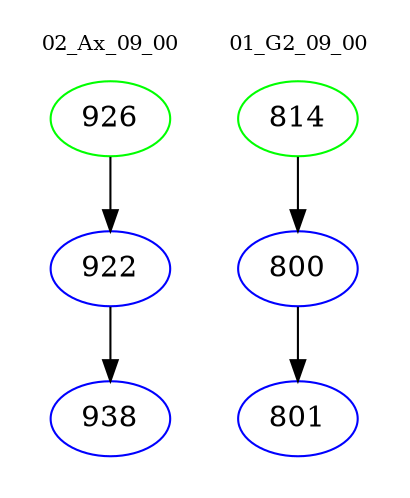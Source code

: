 digraph{
subgraph cluster_0 {
color = white
label = "02_Ax_09_00";
fontsize=10;
T0_926 [label="926", color="green"]
T0_926 -> T0_922 [color="black"]
T0_922 [label="922", color="blue"]
T0_922 -> T0_938 [color="black"]
T0_938 [label="938", color="blue"]
}
subgraph cluster_1 {
color = white
label = "01_G2_09_00";
fontsize=10;
T1_814 [label="814", color="green"]
T1_814 -> T1_800 [color="black"]
T1_800 [label="800", color="blue"]
T1_800 -> T1_801 [color="black"]
T1_801 [label="801", color="blue"]
}
}
